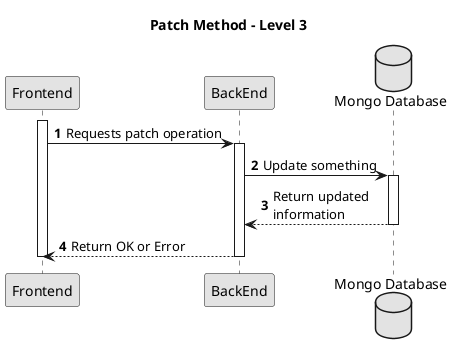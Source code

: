 ﻿@startuml

skinparam monochrome true
skinparam packageStyle rectangle
skinparam shadowing false

title Patch Method - Level 3

autonumber

participant "Frontend" as FE
participant "BackEnd" as BE
database "Mongo Database" as DB


    activate FE

        FE -> BE : Requests patch operation
        activate BE

        BE -> DB : Update something
        activate DB

        DB --> BE : Return updated \ninformation
        deactivate DB


            BE --> FE : Return OK or Error
            deactivate BE


        deactivate FE


@enduml
